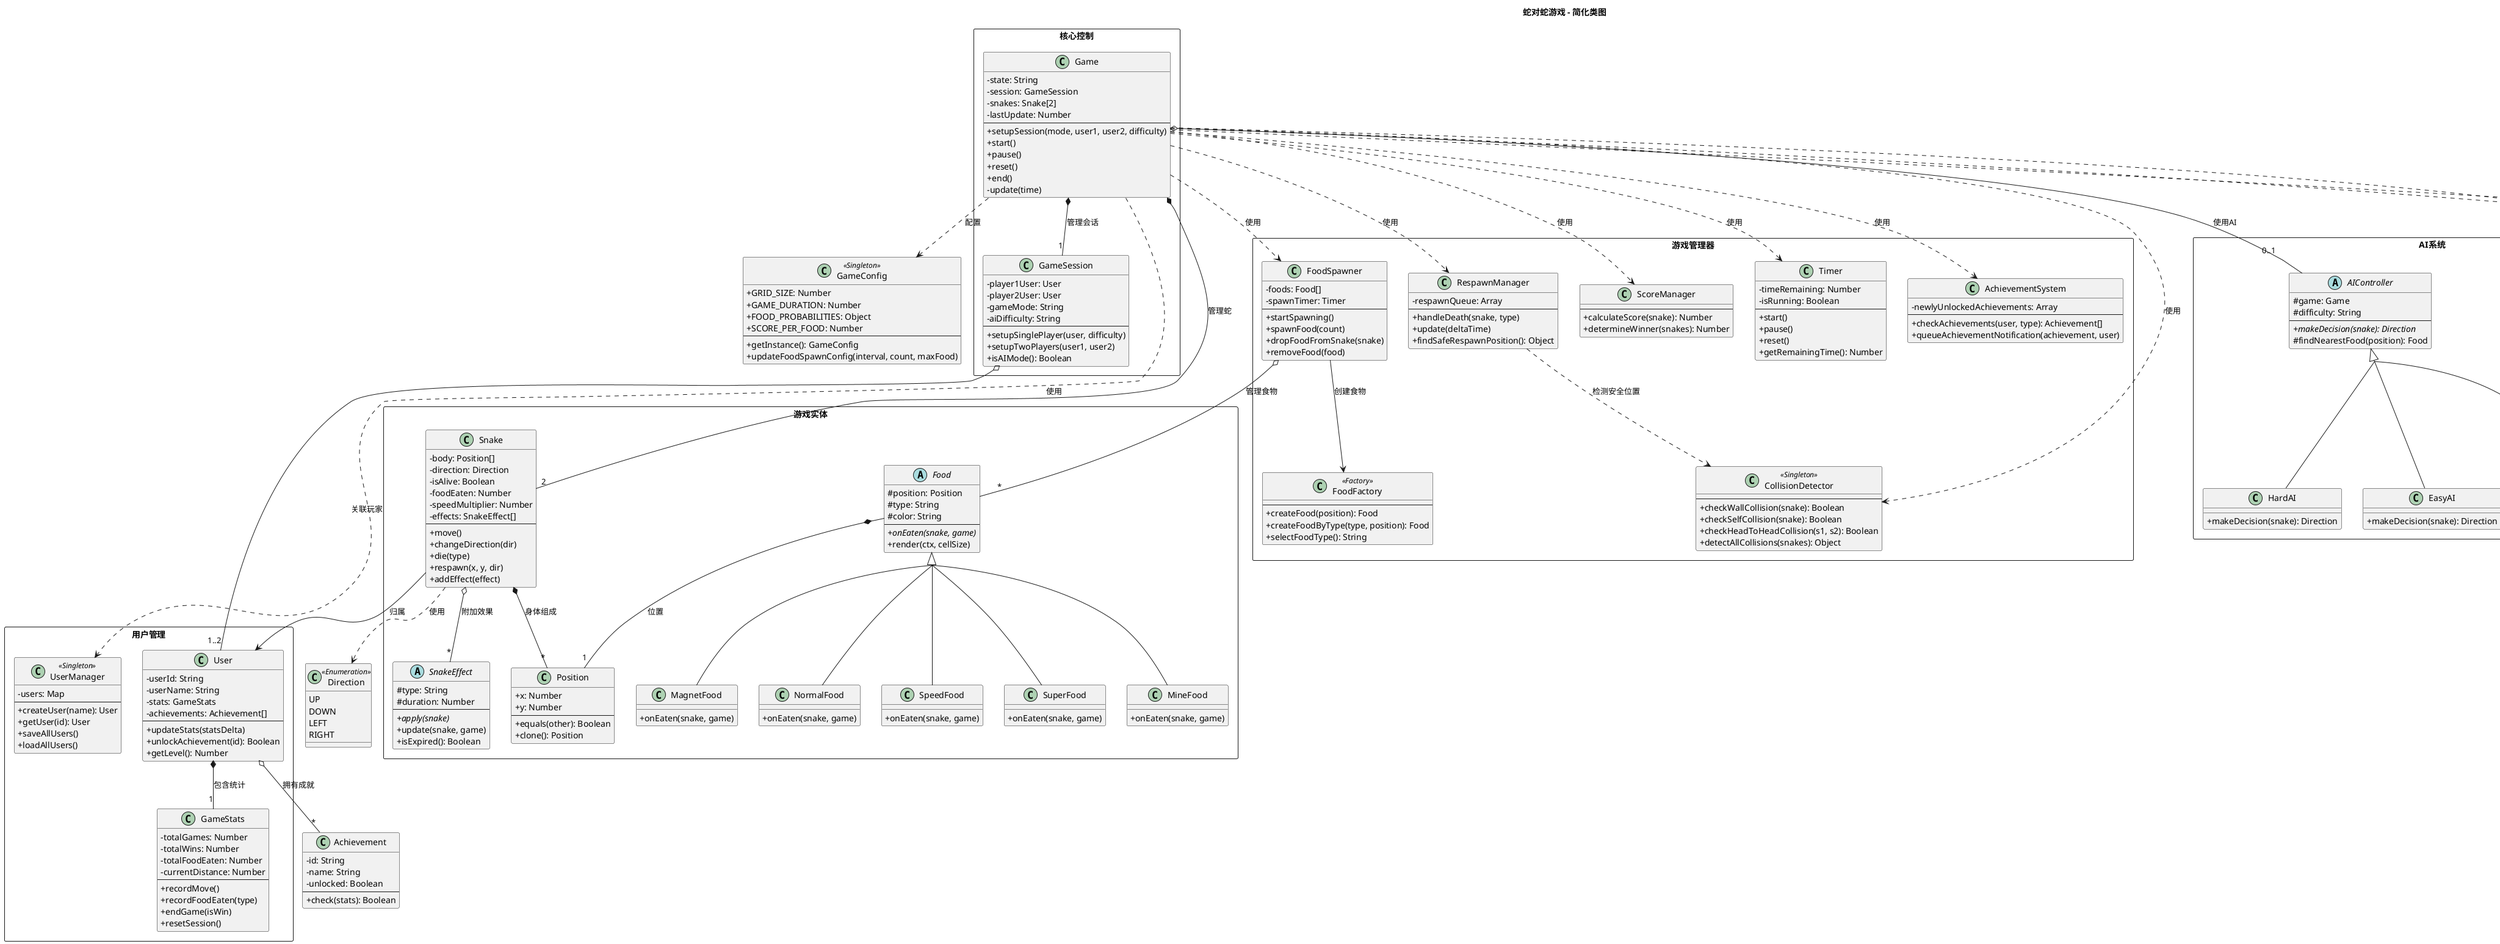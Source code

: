 @startuml 蛇对蛇游戏简化类图

title 蛇对蛇游戏 - 简化类图

skinparam classAttributeIconSize 0
skinparam groupInheritance 2

' ========== 核心控制层 ==========
package "核心控制" <<Rectangle>> {
    class Game {
        - state: String
        - session: GameSession
        - snakes: Snake[2]
        - lastUpdate: Number
        --
        + setupSession(mode, user1, user2, difficulty)
        + start()
        + pause()
        + reset()
        + end()
        - update(time)
    }

    class GameSession {
        - player1User: User
        - player2User: User
        - gameMode: String
        - aiDifficulty: String
        --
        + setupSinglePlayer(user, difficulty)
        + setupTwoPlayers(user1, user2)
        + isAIMode(): Boolean
    }
}

' ========== 用户与统计 ==========
package "用户管理" <<Rectangle>> {
    class User {
        - userId: String
        - userName: String
        - stats: GameStats
        - achievements: Achievement[]
        --
        + updateStats(statsDelta)
        + unlockAchievement(id): Boolean
        + getLevel(): Number
    }

    class GameStats {
        - totalGames: Number
        - totalWins: Number
        - totalFoodEaten: Number
        - currentDistance: Number
        --
        + recordMove()
        + recordFoodEaten(type)
        + endGame(isWin)
        + resetSession()
    }

    class UserManager <<Singleton>> {
        - users: Map
        --
        + createUser(name): User
        + getUser(id): User
        + saveAllUsers()
        + loadAllUsers()
    }
}

' ========== 游戏实体 ==========
package "游戏实体" <<Rectangle>> {
    class Snake {
        - body: Position[]
        - direction: Direction
        - isAlive: Boolean
        - foodEaten: Number
        - speedMultiplier: Number
        - effects: SnakeEffect[]
        --
        + move()
        + changeDirection(dir)
        + die(type)
        + respawn(x, y, dir)
        + addEffect(effect)
    }

    abstract class Food {
        # position: Position
        # type: String
        # color: String
        --
        + {abstract} onEaten(snake, game)
        + render(ctx, cellSize)
    }

    class NormalFood {
        + onEaten(snake, game)
    }

    class SpeedFood {
        + onEaten(snake, game)
    }

    class SuperFood {
        + onEaten(snake, game)
    }

    class MineFood {
        + onEaten(snake, game)
    }

    class MagnetFood {
        + onEaten(snake, game)
    }

    abstract class SnakeEffect {
        # type: String
        # duration: Number
        --
        + {abstract} apply(snake)
        + update(snake, game)
        + isExpired(): Boolean
    }

    class Position {
        + x: Number
        + y: Number
        --
        + equals(other): Boolean
        + clone(): Position
    }
}

' ========== 游戏管理器 ==========
package "游戏管理器" <<Rectangle>> {
    class FoodSpawner {
        - foods: Food[]
        - spawnTimer: Timer
        --
        + startSpawning()
        + spawnFood(count)
        + dropFoodFromSnake(snake)
        + removeFood(food)
    }

    class FoodFactory <<Factory>> {
        --
        + createFood(position): Food
        + createFoodByType(type, position): Food
        + selectFoodType(): String
    }

    class CollisionDetector <<Singleton>> {
        --
        + checkWallCollision(snake): Boolean
        + checkSelfCollision(snake): Boolean
        + checkHeadToHeadCollision(s1, s2): Boolean
        + detectAllCollisions(snakes): Object
    }

    class RespawnManager {
        - respawnQueue: Array
        --
        + handleDeath(snake, type)
        + update(deltaTime)
        + findSafeRespawnPosition(): Object
    }

    class ScoreManager {
        --
        + calculateScore(snake): Number
        + determineWinner(snakes): Number
    }

    class Timer {
        - timeRemaining: Number
        - isRunning: Boolean
        --
        + start()
        + pause()
        + reset()
        + getRemainingTime(): Number
    }

    class AchievementSystem {
        - newlyUnlockedAchievements: Array
        --
        + checkAchievements(user, type): Achievement[]
        + queueAchievementNotification(achievement, user)
    }
}

' ========== AI系统 ==========
package "AI系统" <<Rectangle>> {
    abstract class AIController {
        # game: Game
        # difficulty: String
        --
        + {abstract} makeDecision(snake): Direction
        # findNearestFood(position): Food
    }

    class EasyAI {
        + makeDecision(snake): Direction
    }

    class NormalAI {
        + makeDecision(snake): Direction
    }

    class HardAI {
        + makeDecision(snake): Direction
    }
}

' ========== 渲染与交互 ==========
package "渲染与交互" <<Rectangle>> {
    class Renderer {
        - canvas: Canvas
        - ctx: Context
        --
        + render(game)
        + renderSnake(snake)
        + renderFood(foods)
    }

    class UIManager {
        --
        + updateScore(snakes)
        + updateTimer(time)
        + showGameResult(winner)
        + showAchievementNotification(achievement)
    }

    class InputHandler {
        --
        + handleKeyPress(event)
        + bindVirtualButtons()
    }
}

' ========== 配置 ==========
class GameConfig <<Singleton>> {
    + GRID_SIZE: Number
    + GAME_DURATION: Number
    + FOOD_PROBABILITIES: Object
    + SCORE_PER_FOOD: Number
    --
    + getInstance(): GameConfig
    + updateFoodSpawnConfig(interval, count, maxFood)
}

class Direction <<Enumeration>> {
    UP
    DOWN
    LEFT
    RIGHT
}

class Achievement {
    - id: String
    - name: String
    - unlocked: Boolean
    --
    + check(stats): Boolean
}

' ========== 关系定义 ==========

' 核心组合关系
Game *-- "1" GameSession : 管理会话
Game *-- "2" Snake : 管理蛇
Game o-- "0..1" AIController : 使用AI

' 用户与统计
GameSession o-- "1..2" User : 关联玩家
User *-- "1" GameStats : 包含统计
User o-- "*" Achievement : 拥有成就
Snake --> User : 归属

' 实体关系
Snake *-- "*" Position : 身体组成
Snake o-- "*" SnakeEffect : 附加效果
Food *-- "1" Position : 位置

' 食物继承
Food <|-- NormalFood
Food <|-- SpeedFood
Food <|-- SuperFood
Food <|-- MineFood
Food <|-- MagnetFood

' AI继承
AIController <|-- EasyAI
AIController <|-- NormalAI
AIController <|-- HardAI

' 管理器依赖
Game ..> FoodSpawner : 使用
Game ..> CollisionDetector : 使用
Game ..> RespawnManager : 使用
Game ..> ScoreManager : 使用
Game ..> Timer : 使用
Game ..> AchievementSystem : 使用
Game ..> Renderer : 使用
Game ..> UIManager : 使用
Game ..> InputHandler : 使用
Game ..> UserManager : 使用

FoodSpawner --> FoodFactory : 创建食物
FoodSpawner o-- "*" Food : 管理食物

RespawnManager ..> CollisionDetector : 检测安全位置

' 配置依赖
Game ..> GameConfig : 配置
Snake ..> Direction : 使用

@enduml
